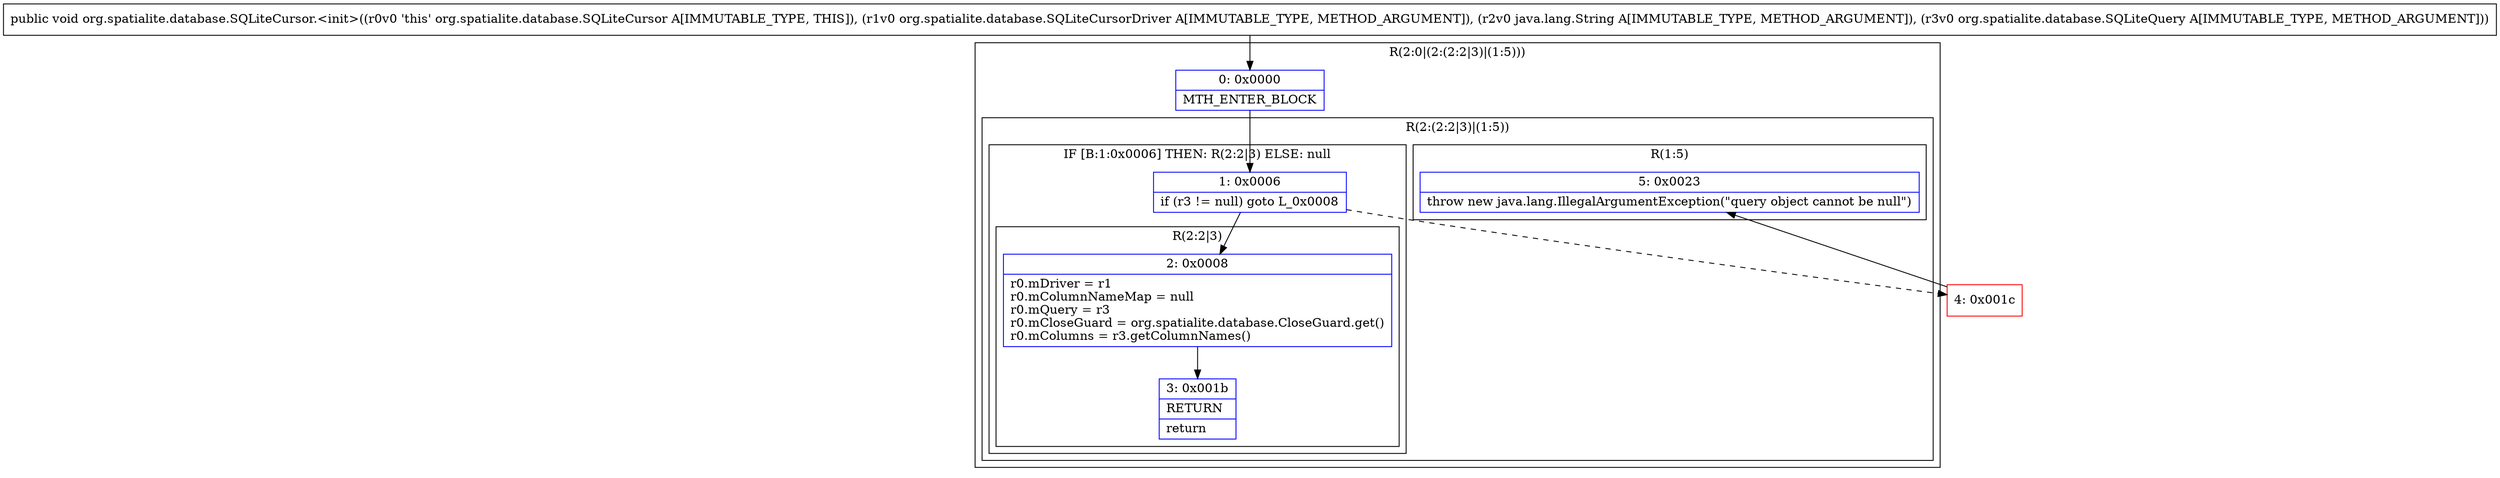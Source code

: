 digraph "CFG fororg.spatialite.database.SQLiteCursor.\<init\>(Lorg\/spatialite\/database\/SQLiteCursorDriver;Ljava\/lang\/String;Lorg\/spatialite\/database\/SQLiteQuery;)V" {
subgraph cluster_Region_1724912065 {
label = "R(2:0|(2:(2:2|3)|(1:5)))";
node [shape=record,color=blue];
Node_0 [shape=record,label="{0\:\ 0x0000|MTH_ENTER_BLOCK\l}"];
subgraph cluster_Region_2122846074 {
label = "R(2:(2:2|3)|(1:5))";
node [shape=record,color=blue];
subgraph cluster_IfRegion_917888426 {
label = "IF [B:1:0x0006] THEN: R(2:2|3) ELSE: null";
node [shape=record,color=blue];
Node_1 [shape=record,label="{1\:\ 0x0006|if (r3 != null) goto L_0x0008\l}"];
subgraph cluster_Region_1178711454 {
label = "R(2:2|3)";
node [shape=record,color=blue];
Node_2 [shape=record,label="{2\:\ 0x0008|r0.mDriver = r1\lr0.mColumnNameMap = null\lr0.mQuery = r3\lr0.mCloseGuard = org.spatialite.database.CloseGuard.get()\lr0.mColumns = r3.getColumnNames()\l}"];
Node_3 [shape=record,label="{3\:\ 0x001b|RETURN\l|return\l}"];
}
}
subgraph cluster_Region_544864910 {
label = "R(1:5)";
node [shape=record,color=blue];
Node_5 [shape=record,label="{5\:\ 0x0023|throw new java.lang.IllegalArgumentException(\"query object cannot be null\")\l}"];
}
}
}
Node_4 [shape=record,color=red,label="{4\:\ 0x001c}"];
MethodNode[shape=record,label="{public void org.spatialite.database.SQLiteCursor.\<init\>((r0v0 'this' org.spatialite.database.SQLiteCursor A[IMMUTABLE_TYPE, THIS]), (r1v0 org.spatialite.database.SQLiteCursorDriver A[IMMUTABLE_TYPE, METHOD_ARGUMENT]), (r2v0 java.lang.String A[IMMUTABLE_TYPE, METHOD_ARGUMENT]), (r3v0 org.spatialite.database.SQLiteQuery A[IMMUTABLE_TYPE, METHOD_ARGUMENT])) }"];
MethodNode -> Node_0;
Node_0 -> Node_1;
Node_1 -> Node_2;
Node_1 -> Node_4[style=dashed];
Node_2 -> Node_3;
Node_4 -> Node_5;
}

